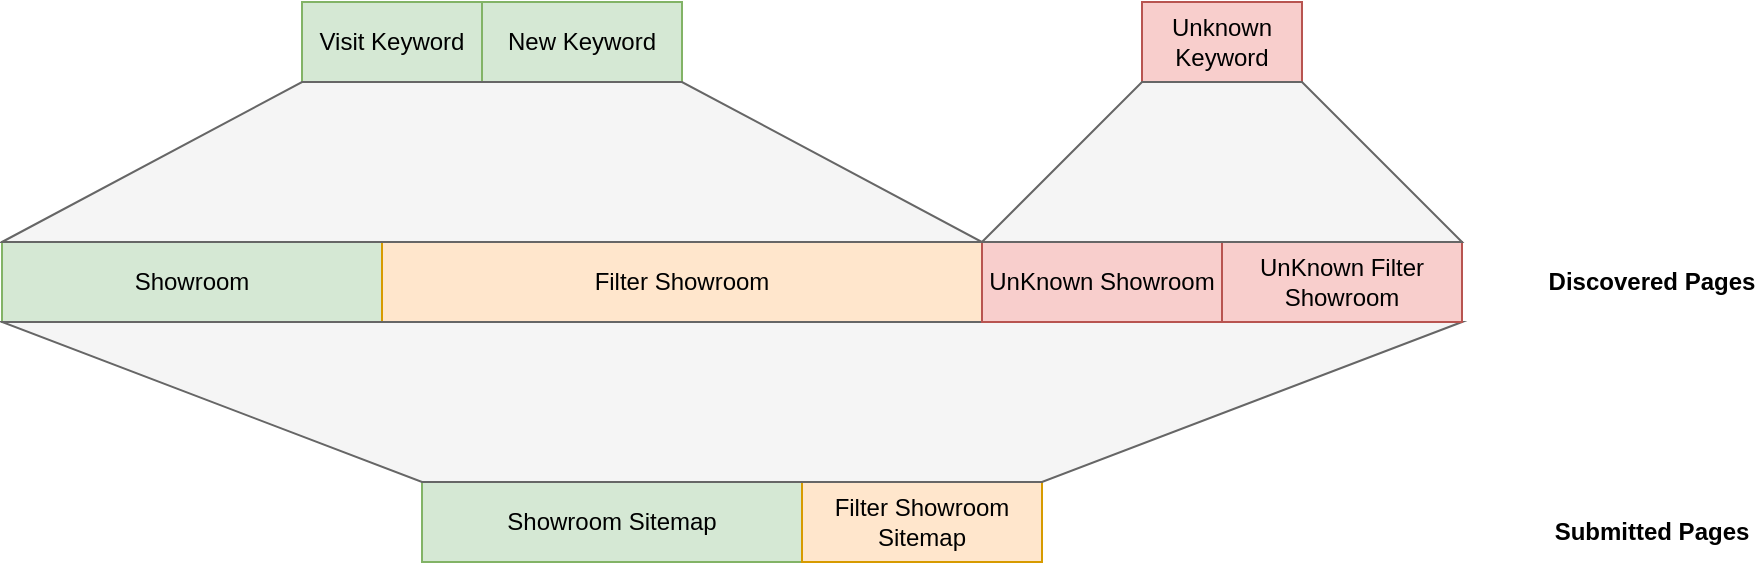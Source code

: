 <mxfile version="27.0.5">
  <diagram name="第 1 页" id="Ke502KQ1WeKImCU888vT">
    <mxGraphModel dx="1399" dy="646" grid="1" gridSize="10" guides="1" tooltips="1" connect="1" arrows="1" fold="1" page="1" pageScale="1" pageWidth="827" pageHeight="1169" math="0" shadow="0">
      <root>
        <mxCell id="0" />
        <mxCell id="1" parent="0" />
        <mxCell id="McudIKGl9F88ILY4ECNT-26" value="" style="edgeStyle=orthogonalEdgeStyle;rounded=0;orthogonalLoop=1;jettySize=auto;html=1;" edge="1" parent="1" source="McudIKGl9F88ILY4ECNT-2" target="McudIKGl9F88ILY4ECNT-23">
          <mxGeometry relative="1" as="geometry" />
        </mxCell>
        <mxCell id="McudIKGl9F88ILY4ECNT-2" value="Visit Keyword" style="rounded=0;whiteSpace=wrap;html=1;fillColor=#d5e8d4;strokeColor=#82b366;" vertex="1" parent="1">
          <mxGeometry x="340" y="40" width="90" height="40" as="geometry" />
        </mxCell>
        <mxCell id="McudIKGl9F88ILY4ECNT-3" value="New Keyword" style="rounded=0;whiteSpace=wrap;html=1;fillColor=#d5e8d4;strokeColor=#82b366;" vertex="1" parent="1">
          <mxGeometry x="430" y="40" width="100" height="40" as="geometry" />
        </mxCell>
        <mxCell id="McudIKGl9F88ILY4ECNT-8" value="Showroom" style="rounded=0;whiteSpace=wrap;html=1;fillColor=#d5e8d4;strokeColor=#82b366;" vertex="1" parent="1">
          <mxGeometry x="190" y="160" width="190" height="40" as="geometry" />
        </mxCell>
        <mxCell id="McudIKGl9F88ILY4ECNT-9" value="Filter Showroom" style="rounded=0;whiteSpace=wrap;html=1;fillColor=#ffe6cc;strokeColor=#d79b00;" vertex="1" parent="1">
          <mxGeometry x="380" y="160" width="300" height="40" as="geometry" />
        </mxCell>
        <mxCell id="McudIKGl9F88ILY4ECNT-10" value="Showroom Sitemap" style="rounded=0;whiteSpace=wrap;html=1;fillColor=#d5e8d4;strokeColor=#82b366;" vertex="1" parent="1">
          <mxGeometry x="400" y="280" width="190" height="40" as="geometry" />
        </mxCell>
        <mxCell id="McudIKGl9F88ILY4ECNT-11" value="Filter Showroom Sitemap" style="rounded=0;whiteSpace=wrap;html=1;fillColor=#ffe6cc;strokeColor=#d79b00;" vertex="1" parent="1">
          <mxGeometry x="590" y="280" width="120" height="40" as="geometry" />
        </mxCell>
        <mxCell id="McudIKGl9F88ILY4ECNT-22" value="" style="shape=trapezoid;perimeter=trapezoidPerimeter;whiteSpace=wrap;html=1;fixedSize=1;size=150;fillColor=#f5f5f5;strokeColor=#666666;fontColor=#333333;" vertex="1" parent="1">
          <mxGeometry x="190" y="80" width="490" height="80" as="geometry" />
        </mxCell>
        <mxCell id="McudIKGl9F88ILY4ECNT-23" value="" style="shape=trapezoid;perimeter=trapezoidPerimeter;whiteSpace=wrap;html=1;fixedSize=1;size=210;direction=west;fillColor=#f5f5f5;fontColor=#333333;strokeColor=#666666;" vertex="1" parent="1">
          <mxGeometry x="190" y="200" width="730" height="80" as="geometry" />
        </mxCell>
        <mxCell id="McudIKGl9F88ILY4ECNT-24" value="Discovered Pages" style="text;html=1;align=center;verticalAlign=middle;whiteSpace=wrap;rounded=0;fontStyle=1" vertex="1" parent="1">
          <mxGeometry x="960" y="165" width="110" height="30" as="geometry" />
        </mxCell>
        <mxCell id="McudIKGl9F88ILY4ECNT-25" value="Submitted Pages" style="text;html=1;align=center;verticalAlign=middle;whiteSpace=wrap;rounded=0;fontStyle=1" vertex="1" parent="1">
          <mxGeometry x="960" y="290" width="110" height="30" as="geometry" />
        </mxCell>
        <mxCell id="McudIKGl9F88ILY4ECNT-28" value="UnKnown Showroom" style="rounded=0;whiteSpace=wrap;html=1;fillColor=#f8cecc;strokeColor=#b85450;" vertex="1" parent="1">
          <mxGeometry x="680" y="160" width="120" height="40" as="geometry" />
        </mxCell>
        <mxCell id="McudIKGl9F88ILY4ECNT-29" value="Unknown Keyword" style="rounded=0;whiteSpace=wrap;html=1;fillColor=#f8cecc;strokeColor=#b85450;" vertex="1" parent="1">
          <mxGeometry x="760" y="40" width="80" height="40" as="geometry" />
        </mxCell>
        <mxCell id="McudIKGl9F88ILY4ECNT-30" value="UnKnown Filter Showroom" style="rounded=0;whiteSpace=wrap;html=1;fillColor=#f8cecc;strokeColor=#b85450;" vertex="1" parent="1">
          <mxGeometry x="800" y="160" width="120" height="40" as="geometry" />
        </mxCell>
        <mxCell id="McudIKGl9F88ILY4ECNT-31" value="" style="shape=trapezoid;perimeter=trapezoidPerimeter;whiteSpace=wrap;html=1;fixedSize=1;size=80;fillColor=#f5f5f5;strokeColor=#666666;fontColor=#333333;" vertex="1" parent="1">
          <mxGeometry x="680" y="80" width="240" height="80" as="geometry" />
        </mxCell>
      </root>
    </mxGraphModel>
  </diagram>
</mxfile>
